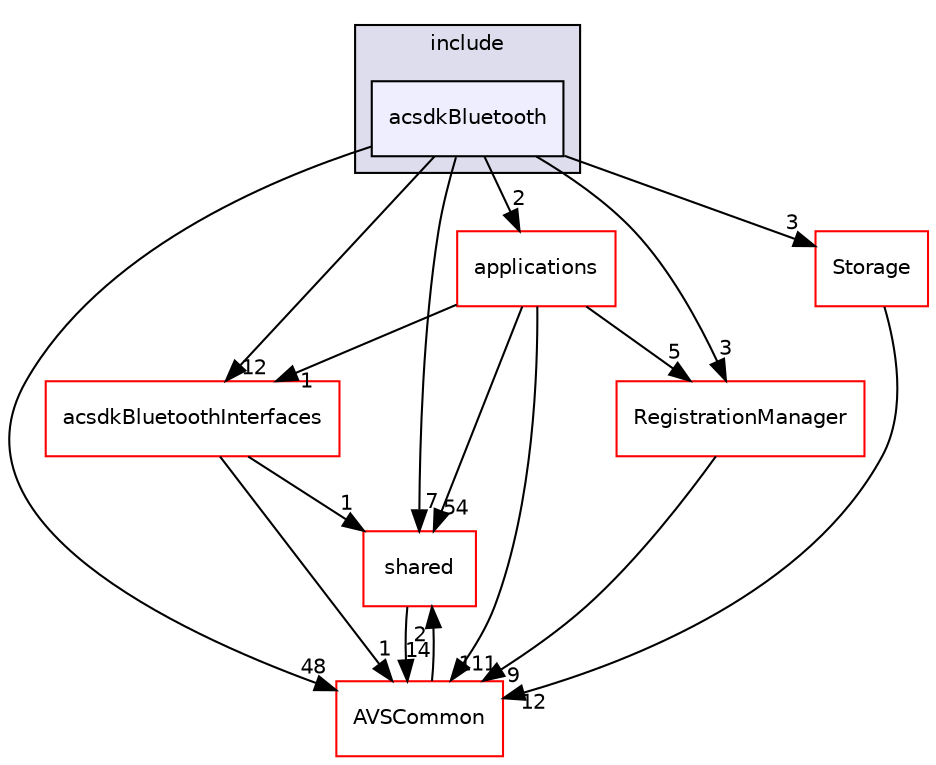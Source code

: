 digraph "/workplace/avs-device-sdk/capabilities/Bluetooth/acsdkBluetooth/include/acsdkBluetooth" {
  compound=true
  node [ fontsize="10", fontname="Helvetica"];
  edge [ labelfontsize="10", labelfontname="Helvetica"];
  subgraph clusterdir_f2a3a96bd4a4f0744e5577275191b358 {
    graph [ bgcolor="#ddddee", pencolor="black", label="include" fontname="Helvetica", fontsize="10", URL="dir_f2a3a96bd4a4f0744e5577275191b358.html"]
  dir_6df1672619a89e13b5d35d928ec03cd0 [shape=box, label="acsdkBluetooth", style="filled", fillcolor="#eeeeff", pencolor="black", URL="dir_6df1672619a89e13b5d35d928ec03cd0.html"];
  }
  dir_9982052f7ce695d12571567315b2fafa [shape=box label="shared" fillcolor="white" style="filled" color="red" URL="dir_9982052f7ce695d12571567315b2fafa.html"];
  dir_a6e4fee11f07c3b70486e88fe92cbbdc [shape=box label="applications" fillcolor="white" style="filled" color="red" URL="dir_a6e4fee11f07c3b70486e88fe92cbbdc.html"];
  dir_d29c5f5a2915d6c5388c9daae4f109c7 [shape=box label="Storage" fillcolor="white" style="filled" color="red" URL="dir_d29c5f5a2915d6c5388c9daae4f109c7.html"];
  dir_13e65effb2bde530b17b3d5eefcd0266 [shape=box label="AVSCommon" fillcolor="white" style="filled" color="red" URL="dir_13e65effb2bde530b17b3d5eefcd0266.html"];
  dir_b14333b5607b47fe7356eaa790107bd3 [shape=box label="RegistrationManager" fillcolor="white" style="filled" color="red" URL="dir_b14333b5607b47fe7356eaa790107bd3.html"];
  dir_d6090b0167727de9c3086da5455efe48 [shape=box label="acsdkBluetoothInterfaces" fillcolor="white" style="filled" color="red" URL="dir_d6090b0167727de9c3086da5455efe48.html"];
  dir_9982052f7ce695d12571567315b2fafa->dir_13e65effb2bde530b17b3d5eefcd0266 [headlabel="14", labeldistance=1.5 headhref="dir_000549_000017.html"];
  dir_6df1672619a89e13b5d35d928ec03cd0->dir_9982052f7ce695d12571567315b2fafa [headlabel="7", labeldistance=1.5 headhref="dir_000266_000549.html"];
  dir_6df1672619a89e13b5d35d928ec03cd0->dir_a6e4fee11f07c3b70486e88fe92cbbdc [headlabel="2", labeldistance=1.5 headhref="dir_000266_000028.html"];
  dir_6df1672619a89e13b5d35d928ec03cd0->dir_d29c5f5a2915d6c5388c9daae4f109c7 [headlabel="3", labeldistance=1.5 headhref="dir_000266_000594.html"];
  dir_6df1672619a89e13b5d35d928ec03cd0->dir_13e65effb2bde530b17b3d5eefcd0266 [headlabel="48", labeldistance=1.5 headhref="dir_000266_000017.html"];
  dir_6df1672619a89e13b5d35d928ec03cd0->dir_b14333b5607b47fe7356eaa790107bd3 [headlabel="3", labeldistance=1.5 headhref="dir_000266_000524.html"];
  dir_6df1672619a89e13b5d35d928ec03cd0->dir_d6090b0167727de9c3086da5455efe48 [headlabel="12", labeldistance=1.5 headhref="dir_000266_000269.html"];
  dir_a6e4fee11f07c3b70486e88fe92cbbdc->dir_9982052f7ce695d12571567315b2fafa [headlabel="54", labeldistance=1.5 headhref="dir_000028_000549.html"];
  dir_a6e4fee11f07c3b70486e88fe92cbbdc->dir_13e65effb2bde530b17b3d5eefcd0266 [headlabel="111", labeldistance=1.5 headhref="dir_000028_000017.html"];
  dir_a6e4fee11f07c3b70486e88fe92cbbdc->dir_b14333b5607b47fe7356eaa790107bd3 [headlabel="5", labeldistance=1.5 headhref="dir_000028_000524.html"];
  dir_a6e4fee11f07c3b70486e88fe92cbbdc->dir_d6090b0167727de9c3086da5455efe48 [headlabel="1", labeldistance=1.5 headhref="dir_000028_000269.html"];
  dir_d29c5f5a2915d6c5388c9daae4f109c7->dir_13e65effb2bde530b17b3d5eefcd0266 [headlabel="12", labeldistance=1.5 headhref="dir_000594_000017.html"];
  dir_13e65effb2bde530b17b3d5eefcd0266->dir_9982052f7ce695d12571567315b2fafa [headlabel="2", labeldistance=1.5 headhref="dir_000017_000549.html"];
  dir_b14333b5607b47fe7356eaa790107bd3->dir_13e65effb2bde530b17b3d5eefcd0266 [headlabel="9", labeldistance=1.5 headhref="dir_000524_000017.html"];
  dir_d6090b0167727de9c3086da5455efe48->dir_9982052f7ce695d12571567315b2fafa [headlabel="1", labeldistance=1.5 headhref="dir_000269_000549.html"];
  dir_d6090b0167727de9c3086da5455efe48->dir_13e65effb2bde530b17b3d5eefcd0266 [headlabel="1", labeldistance=1.5 headhref="dir_000269_000017.html"];
}
